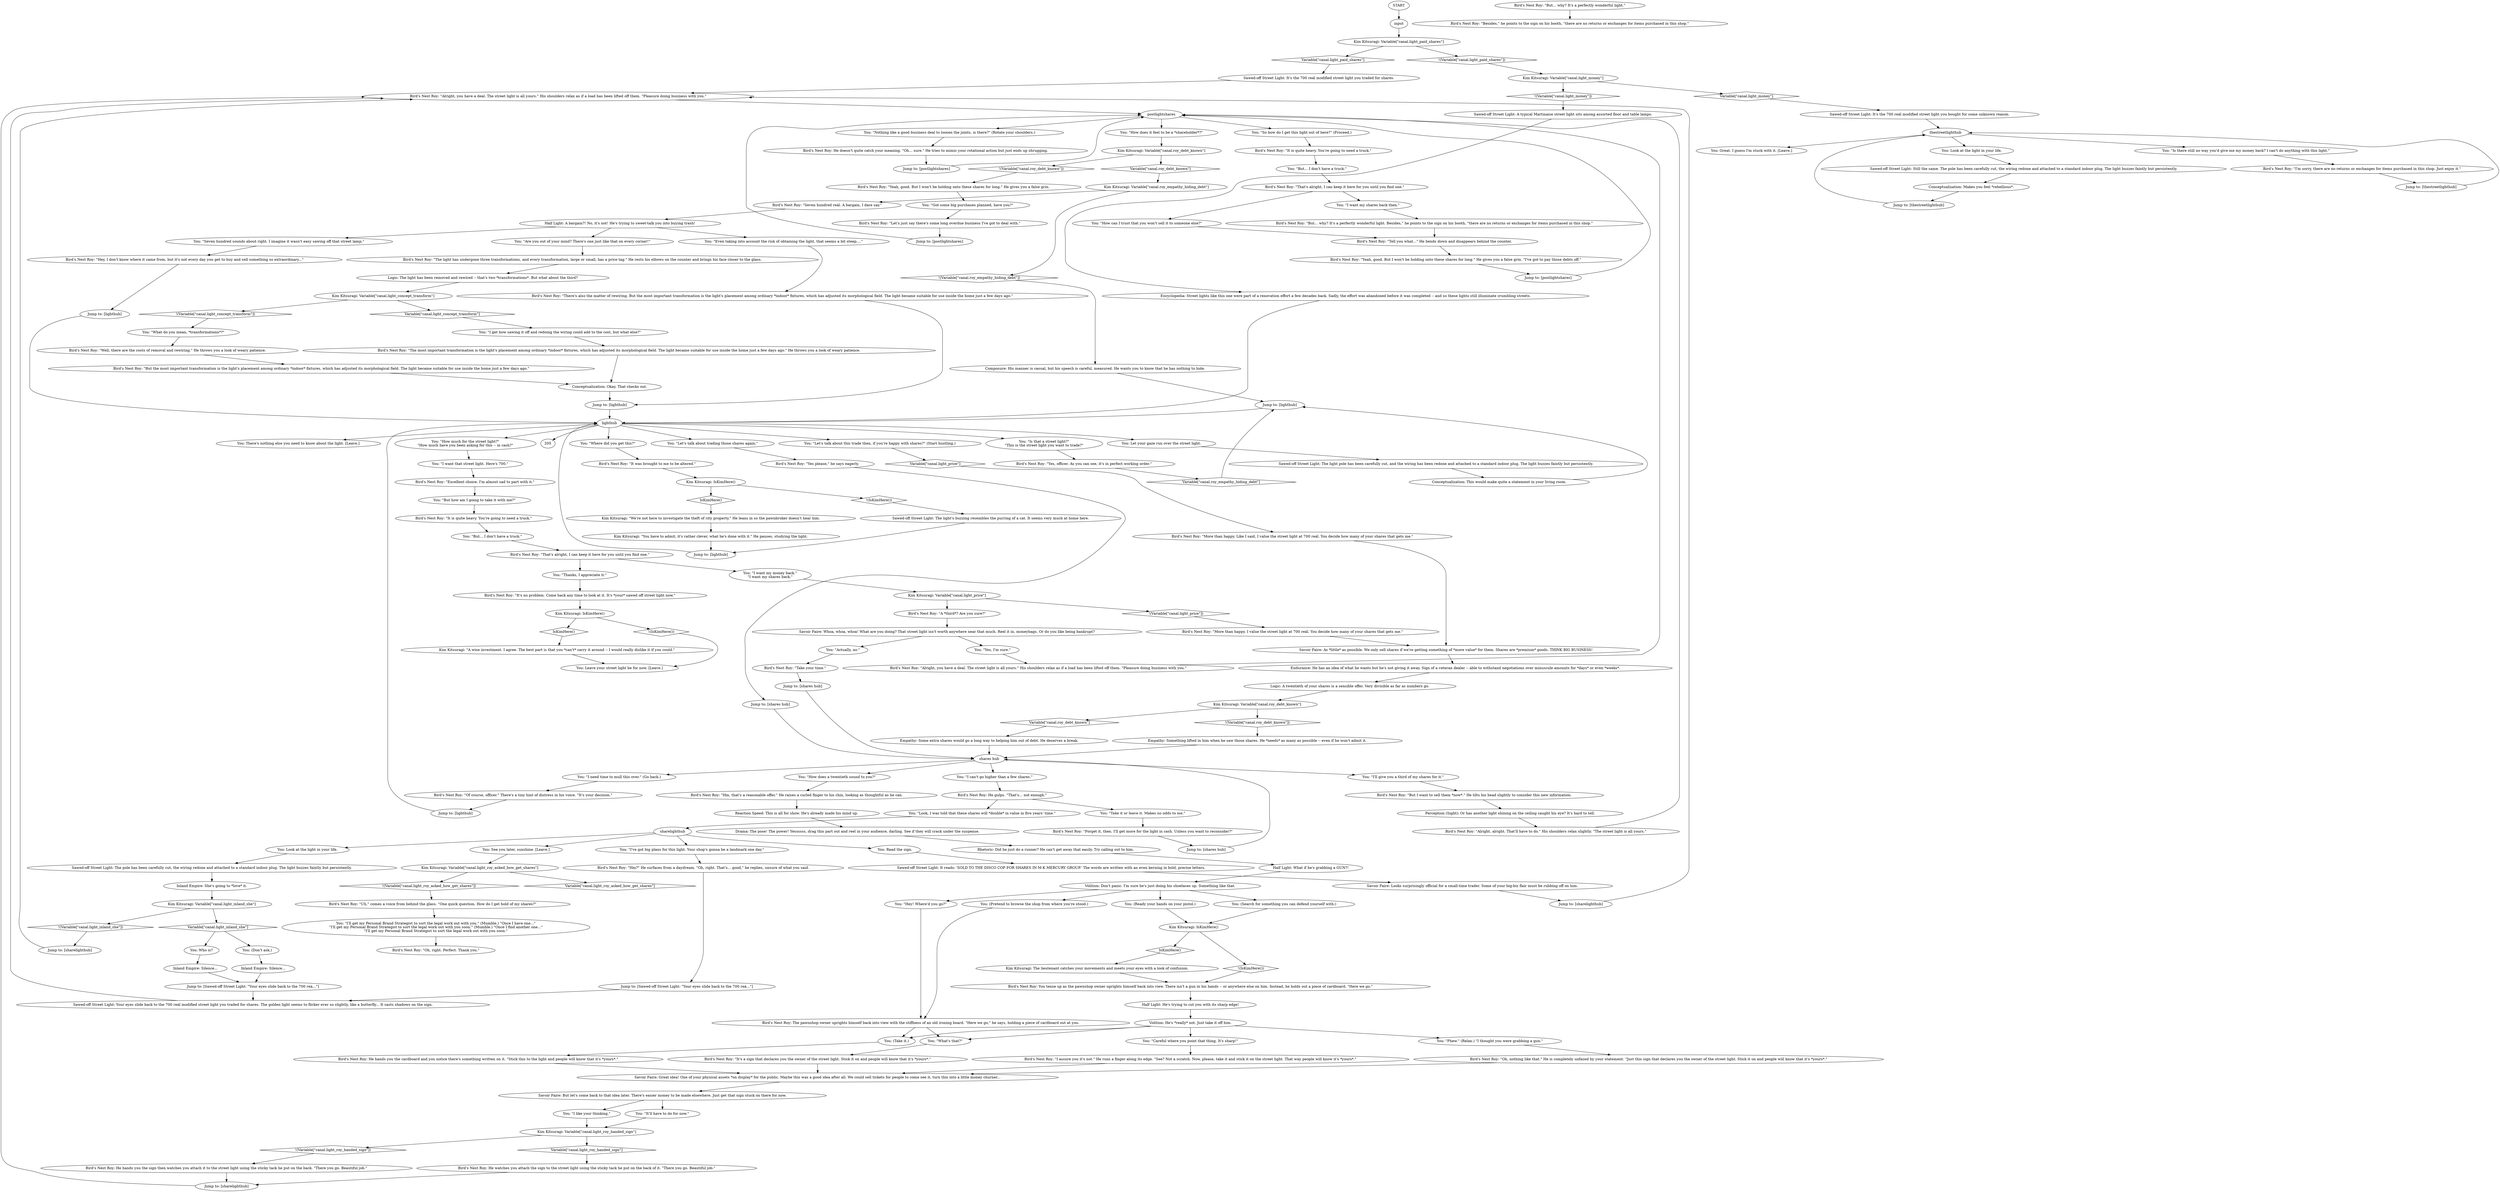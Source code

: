 # PAWNSHOP / SAWED-OFF STREET LIGHT
# You look at and ask Roy about a street light.
# ==================================================
digraph G {
	  0 [label="START"];
	  1 [label="input"];
	  2 [label="Jump to: [lighthub]"];
	  3 [label="Bird's Nest Roy: \"Hm?\" He surfaces from a daydream. \"Oh, right. That's... good,\" he replies, unsure of what you said."];
	  4 [label="Empathy: Something lifted in him when he saw those shares. He *needs* as many as possible -- even if he won't admit it."];
	  5 [label="Kim Kitsuragi: The lieutenant catches your movements and meets your eyes with a look of confusion."];
	  6 [label="Inland Empire: Silence..."];
	  7 [label="Bird's Nest Roy: \"I assure you it's not.\" He runs a finger along its edge. \"See? Not a scratch. Now, please, take it and stick it on the street light. That way people will know it's *yours*.\""];
	  8 [label="Composure: His manner is casual, but his speech is careful, measured. He wants you to know that he has nothing to hide."];
	  9 [label="Bird's Nest Roy: \"Excellent choice. I'm almost sad to part with it.\""];
	  10 [label="Jump to: [Sawed-off Street Light: \"Your eyes slide back to the 700 reá...\"]"];
	  11 [label="You: Leave your street light be for now. [Leave.]"];
	  12 [label="Bird's Nest Roy: \"More than happy. I value the street light at 700 reál. You decide how many of your shares that gets me.\""];
	  13 [label="You: \"Actually, no.\""];
	  14 [label="Sawed-off Street Light: The pole has been carefully cut, the wiring redone and attached to a standard indoor plug. The light buzzes faintly but persistently."];
	  15 [label="You: \"I've got big plans for this light. Your shop's gonna be a landmark one day.\""];
	  16 [label="You: (Pretend to browse the shop from where you're stood.)"];
	  17 [label="Bird's Nest Roy: \"Yeah, good. But I won't be holding onto these shares for long.\" He gives you a false grin."];
	  18 [label="Half Light: He's trying to cut you with its sharp edge!"];
	  19 [label="Volition: He's *really* not. Just take it off him."];
	  20 [label="Bird's Nest Roy: \"Oh, right. Perfect. Thank you.\""];
	  21 [label="Kim Kitsuragi: IsKimHere()"];
	  22 [label="IsKimHere()", shape=diamond];
	  23 [label="!(IsKimHere())", shape=diamond];
	  24 [label="You: \"Even taking into account the risk of obtaining the light, that seems a bit steep....\""];
	  25 [label="Conceptualization: This would make quite a statement in your living room."];
	  26 [label="You: \"But... I don't have a truck.\""];
	  27 [label="Kim Kitsuragi: IsKimHere()"];
	  28 [label="IsKimHere()", shape=diamond];
	  29 [label="!(IsKimHere())", shape=diamond];
	  30 [label="Bird's Nest Roy: \"Yes please,\" he says eagerly."];
	  31 [label="lighthub"];
	  32 [label="Kim Kitsuragi: \"You have to admit, it's rather clever, what he's done with it.\" He pauses, studying the light."];
	  33 [label="Perception (Sight): Or has another light shining on the ceiling caught his eye? It's hard to tell."];
	  34 [label="Half Light: What if he's grabbing a GUN?!"];
	  35 [label="Jump to: [postlightshares]"];
	  36 [label="You: (Search for something you can defend yourself with.)"];
	  37 [label="You: \"Careful where you point that thing. It's sharp!\""];
	  38 [label="Kim Kitsuragi: Variable[\"canal.light_concept_transform\"]"];
	  39 [label="Variable[\"canal.light_concept_transform\"]", shape=diamond];
	  40 [label="!(Variable[\"canal.light_concept_transform\"])", shape=diamond];
	  41 [label="You: \"Where did you get this?\""];
	  42 [label="Jump to: [lighthub]"];
	  43 [label="You: (Ready your hands on your pistol.)"];
	  44 [label="Bird's Nest Roy: \"That's alright, I can keep it here for you until you find one.\""];
	  45 [label="Bird's Nest Roy: He doesn't quite catch your meaning. \"Oh... sure.\" He tries to mimic your rotational action but just ends up shrugging."];
	  46 [label="Bird's Nest Roy: He watches you attach the sign to the street light using the sticky tack he put on the back of it. \"There you go. Beautiful job.\""];
	  47 [label="You: Let your gaze run over the street light."];
	  48 [label="You: \"Are you out of your mind? There's one just like that on every corner!\""];
	  49 [label="You: \"Seven hundred sounds about right. I imagine it wasn't easy sawing off that street lamp.\""];
	  50 [label="You: \"Thanks, I appreciate it.\""];
	  51 [label="Sawed-off Street Light: It's the 700 reál modified street light you bought for some unknown reason."];
	  52 [label="You: \"I'll give you a third of my shares for it.\""];
	  53 [label="Bird's Nest Roy: \"Alright, you have a deal. The street light is all yours.\" His shoulders relax as if a load has been lifted off them. \"Pleasure doing business with you.\""];
	  54 [label="Kim Kitsuragi: Variable[\"canal.light_paid_shares\"]"];
	  55 [label="Variable[\"canal.light_paid_shares\"]", shape=diamond];
	  56 [label="!(Variable[\"canal.light_paid_shares\"])", shape=diamond];
	  57 [label="You: Who is?"];
	  58 [label="You: \"How can I trust that you won't sell it to someone else?\""];
	  59 [label="You: \"I want my shares back then.\""];
	  60 [label="Bird's Nest Roy: \"It is quite heavy. You're going to need a truck.\""];
	  61 [label="You: \"Got some big purchases planned, have you?\""];
	  62 [label="You: \"Let's talk about trading those shares again.\""];
	  63 [label="Jump to: [shares hub]"];
	  64 [label="Half Light: A bargain?! No, it's not! He's trying to sweet-talk you into buying trash!"];
	  65 [label="Bird's Nest Roy: \"Well, there are the costs of removal and rewiring.\" He throws you a look of weary patience."];
	  66 [label="Sawed-off Street Light: Your eyes slide back to the 700 reál modified street light you traded for shares. The golden light seems to flicker ever so slightly, like a butterfly... It casts shadows on the sign."];
	  67 [label="Jump to: [thestreetlighthub]"];
	  68 [label="You: \"Take it or leave it. Makes no odds to me.\""];
	  69 [label="You: Read the sign."];
	  70 [label="Kim Kitsuragi: Variable[\"canal.roy_debt_known\"]"];
	  71 [label="Variable[\"canal.roy_debt_known\"]", shape=diamond];
	  72 [label="!(Variable[\"canal.roy_debt_known\"])", shape=diamond];
	  73 [label="Bird's Nest Roy: The pawnshop owner uprights himself back into view with the stiffness of an old ironing board. \"Here we go,\" he says, holding a piece of cardboard out at you."];
	  74 [label="Bird's Nest Roy: \"Let's just say there's some long overdue business I've got to deal with.\""];
	  75 [label="Sawed-off Street Light: The light pole has been carefully cut, and the wiring has been redone and attached to a standard indoor plug. The light buzzes faintly but persistently."];
	  76 [label="Kim Kitsuragi: \"We're not here to investigate the theft of city property.\" He leans in so the pawnbroker doesn't hear him."];
	  77 [label="Jump to: [lighthub]"];
	  78 [label="You: \"What do you mean, *transformations*?\""];
	  79 [label="Bird's Nest Roy: \"The most important transformation is the light's placement among ordinary *indoor* fixtures, which has adjusted its morphological field. The light became suitable for use inside the home just a few days ago.\" He throws you a look of weary patience."];
	  80 [label="Bird's Nest Roy: He gulps. \"That's... not enough.\""];
	  81 [label="Jump to: [shares hub]"];
	  82 [label="Bird's Nest Roy: \"But... why? It's a perfectly wonderful light. Besides,\" he points to the sign on his booth, \"there are no returns or exchanges for items purchased in this shop.\""];
	  83 [label="Volition: Don't panic. I'm sure he's just doing his shoelaces up. Something like that."];
	  84 [label="You: \"I like your thinking.\""];
	  85 [label="You: \"I'll get my Personal Brand Strategist to sort the legal work out with you.\" (Mumble.) \"Once I have one...\"\n\"I'll get my Personal Brand Strategist to sort the legal work out with you soon.\" (Mumble.) \"Once I find another one...\"\n\"I'll get my Personal Brand Strategist to sort the legal work out with you soon.\""];
	  86 [label="Jump to: [Sawed-off Street Light: \"Your eyes slide back to the 700 reá...\"]"];
	  87 [label="You: \"Let's talk about this trade then, if you're happy with shares?\" (Start hustling.)"];
	  88 [label="Logic: A twentieth of your shares is a sensible offer. Very divisible as far as numbers go."];
	  89 [label="You: \"How does a twentieth sound to you?\""];
	  90 [label="Savoir Faire: As *little* as possible. We only sell shares if we're getting something of *more value* for them. Shares are *premium* goods. THINK BIG BUSINESS!"];
	  91 [label="Bird's Nest Roy: \"Take your time.\""];
	  92 [label="Sawed-off Street Light: It's the 700 reál modified street light you traded for shares."];
	  93 [label="You: \"Hey! Where'd you go?\""];
	  94 [label="Logic: The light has been removed and rewired -- that's two *transformations*. But what about the third?"];
	  95 [label="Jump to: [lighthub]"];
	  96 [label="Conceptualization: Makes you feel *rebellious*."];
	  97 [label="Savoir Faire: Whoa, whoa, whoa! What are you doing? That street light isn't worth anywhere near that much. Reel it in, moneybags. Or do you like being bankrupt?"];
	  98 [label="Bird's Nest Roy: \"Forget it, then. I'll get more for the light in cash. Unless you want to reconsider?\""];
	  99 [label="Sawed-off Street Light: It reads: 'SOLD TO THE DISCO COP FOR SHARES IN M-K MERCURY GROUP.' The words are written with an even kerning in bold, precise letters."];
	  100 [label="Bird's Nest Roy: \"Yes, officer. As you can see, it's in perfect working order.\""];
	  101 [label="You: There's nothing else you need to know about the light. [Leave.]"];
	  102 [label="Bird's Nest Roy: \"It is quite heavy. You're going to need a truck.\""];
	  103 [label="You: \"But... I don't have a truck.\""];
	  104 [label="Jump to: [thestreetlighthub]"];
	  105 [label="Kim Kitsuragi: IsKimHere()"];
	  106 [label="IsKimHere()", shape=diamond];
	  107 [label="!(IsKimHere())", shape=diamond];
	  108 [label="Bird's Nest Roy: \"Hm, that's a reasonable offer.\" He raises a curled finger to his chin, looking as thoughtful as he can."];
	  109 [label="You: \"I can't go higher than a few shares.\""];
	  110 [label="Savoir Faire: Looks surprisingly official for a small-time trader. Some of your big-biz flair must be rubbing off on him."];
	  111 [label="Kim Kitsuragi: Variable[\"canal.light_inland_she\"]"];
	  112 [label="Variable[\"canal.light_inland_she\"]", shape=diamond];
	  113 [label="!(Variable[\"canal.light_inland_she\"])", shape=diamond];
	  114 [label="Savoir Faire: But let's come back to that idea later. There's easier money to be made elsewhere. Just get that sign stuck on there for now."];
	  115 [label="Bird's Nest Roy: \"It's a sign that declares you the owner of the street light. Stick it on and people will know that it's *yours*.\""];
	  116 [label="Bird's Nest Roy: He hands you the sign then watches you attach it to the street light using the sticky tack he put on the back. \"There you go. Beautiful job.\""];
	  117 [label="Sawed-off Street Light: A typical Martinaise street light sits among assorted floor and table lamps."];
	  118 [label="Bird's Nest Roy: \"Besides,\" he points to the sign on his booth, \"there are no returns or exchanges for items purchased in this shop.\""];
	  119 [label="Kim Kitsuragi: Variable[\"canal.light_money\"]"];
	  120 [label="Variable[\"canal.light_money\"]", shape=diamond];
	  121 [label="!(Variable[\"canal.light_money\"])", shape=diamond];
	  122 [label="You: \"Is there still no way you'd give me my money back? I can't do anything with this light.\""];
	  123 [label="You: \"Look, I was told that these shares will *double* in value in five years' time.\""];
	  124 [label="Jump to: [postlightshares]"];
	  125 [label="You: \"What's that?\""];
	  126 [label="Jump to: [shares hub]"];
	  127 [label="Jump to: [lighthub]"];
	  128 [label="You: \"But how am I going to take it with me?\""];
	  129 [label="You: \"I need time to mull this over.\" (Go back.)"];
	  130 [label="You: \"Yes, I'm sure.\""];
	  131 [label="You: \"So how do I get this light out of here?\" (Proceed.)"];
	  132 [label="Empathy: Some extra shares would go a long way to helping him out of debt. He deserves a break."];
	  133 [label="Bird's Nest Roy: He hands you the cardboard and you notice there's something written on it. \"Stick this to the light and people will know that it's *yours*.\""];
	  134 [label="Bird's Nest Roy: \"Oh, nothing like that.\" He is completely unfazed by your statement. \"Just this sign that declares you the owner of the street light. Stick it on and people will know that it's *yours*.\""];
	  135 [label="You: \"Is that a street light?\"\n\"This is the street light you want to trade?\""];
	  136 [label="Kim Kitsuragi: \"A wise investment. I agree. The best part is that you *can't* carry it around -- I would really dislike it if you could.\""];
	  137 [label="Bird's Nest Roy: \"Of course, officer.\" There's a tiny hint of distress in his voice. \"It's your decision.\""];
	  138 [label="You: Look at the light in your life."];
	  139 [label="You: (Don't ask.)"];
	  140 [label="You: (Take it.)"];
	  141 [label="Kim Kitsuragi: Variable[\"canal.light_roy_handed_sign\"]"];
	  142 [label="Variable[\"canal.light_roy_handed_sign\"]", shape=diamond];
	  143 [label="!(Variable[\"canal.light_roy_handed_sign\"])", shape=diamond];
	  144 [label="Sawed-off Street Light: Still the same. The pole has been carefully cut, the wiring redone and attached to a standard indoor plug. The light buzzes faintly but persistently."];
	  145 [label="Jump to: [sharelighthub]"];
	  146 [label="Endurance: He has an idea of what he wants but he's not giving it away. Sign of a veteran dealer -- able to withstand negotiations over minuscule amounts for *days* or even *weeks*."];
	  147 [label="Inland Empire: Silence..."];
	  148 [label="Bird's Nest Roy: \"Tell you what...\" He bends down and disappears behind the counter."];
	  149 [label="Jump to: [sharelighthub]"];
	  150 [label="You: \"It'll have to do for now.\""];
	  151 [label="Bird's Nest Roy: You tense up as the pawnshop owner uprights himself back into view. There isn't a gun in his hands -- or anywhere else on him. Instead, he holds out a piece of cardboard. \"Here we go.\""];
	  152 [label="You: \"Phew.\" (Relax.) \"I thought you were grabbing a gun.\""];
	  153 [label="Bird's Nest Roy: \"Uh,\" comes a voice from behind the glass. \"One quick question. How do I get hold of my shares?\""];
	  154 [label="Bird's Nest Roy: \"The light has undergone three transformations, and every transformation, large or small, has a price tag.\" He rests his elbows on the counter and brings his face closer to the glass."];
	  155 [label="Bird's Nest Roy: \"Hey, I don't know where it came from, but it's not every day you get to buy and sell something so extraordinary...\""];
	  156 [label="You: \"I want my money back.\"\n\"I want my shares back.\""];
	  157 [label="thestreetlighthub"];
	  158 [label="Bird's Nest Roy: \"More than happy. Like I said, I value the street light at 700 reál. You decide how many of your shares that gets me.\""];
	  159 [label="Jump to: [sharelighthub]"];
	  160 [label="postlightshares"];
	  161 [label="Jump to: [postlightshares]"];
	  162 [label="Savoir Faire: Great idea! One of your physical assets *on display* for the public. Maybe this was a good idea after all. We could sell tickets for people to come see it, turn this into a little money churner..."];
	  163 [label="Bird's Nest Roy: \"It was brought to me to be altered.\""];
	  164 [label="You: \"How much for the street light?\"\n\"How much have you been asking for this -- in cash?\""];
	  165 [label="Bird's Nest Roy: \"There's also the matter of rewiring. But the most important transformation is the light's placement among ordinary *indoor* fixtures, which has adjusted its morphological field. The light became suitable for use inside the home just a few days ago.\""];
	  166 [label="You: Great. I guess I'm stuck with it. [Leave.]"];
	  167 [label="You: Look at the light in your life."];
	  168 [label="Bird's Nest Roy: \"Alright, alright. That'll have to do.\" His shoulders relax slightly. \"The street light is all yours.\""];
	  169 [label="You: \"How does it feel to be a *shareholder*?\""];
	  170 [label="Kim Kitsuragi: Variable[\"canal.light_roy_asked_how_get_shares\"]"];
	  171 [label="Variable[\"canal.light_roy_asked_how_get_shares\"]", shape=diamond];
	  172 [label="!(Variable[\"canal.light_roy_asked_how_get_shares\"])", shape=diamond];
	  173 [label="Bird's Nest Roy: \"But the most important transformation is the light's placement among ordinary *indoor* fixtures, which has adjusted its morphological field. The light became suitable for use inside the home just a few days ago.\""];
	  174 [label="Bird's Nest Roy: \"It's no problem. Come back any time to look at it. It's *your* sawed off street light now.\""];
	  175 [label="Bird's Nest Roy: \"I'm sorry, there are no returns or exchanges for items purchased in this shop. Just enjoy it.\""];
	  176 [label="Inland Empire: She's going to *love* it."];
	  177 [label="You: See you later, sunshine. [Leave.]"];
	  178 [label="You: \"Nothing like a good business deal to loosen the joints, is there?\" (Rotate your shoulders.)"];
	  179 [label="You: \"I get how sawing it off and redoing the wiring could add to the cost, but what else?\""];
	  180 [label="Bird's Nest Roy: \"That's alright, I can keep it here for you until you find one.\""];
	  181 [label="Encyclopedia: Street lights like this one were part of a renovation effort a few decades back. Sadly, the effort was abandoned before it was completed -- and so these lights still illuminate crumbling streets."];
	  182 [label="Conceptualization: Okay. That checks out."];
	  183 [label="shares hub"];
	  184 [label="Reaction Speed: This is all for show. He's already made his mind up."];
	  185 [label="Drama: The pose! The power! Yessssss, drag this part out and reel in your audience, darling. See if they will crack under the suspense."];
	  186 [label="Kim Kitsuragi: Variable[\"canal.roy_debt_known\"]"];
	  187 [label="Variable[\"canal.roy_debt_known\"]", shape=diamond];
	  188 [label="!(Variable[\"canal.roy_debt_known\"])", shape=diamond];
	  189 [label="Sawed-off Street Light: The light's buzzing resembles the purring of a cat. It seems very much at home here."];
	  190 [label="Bird's Nest Roy: \"But... why? It's a perfectly wonderful light.\""];
	  191 [label="Kim Kitsuragi: Variable[\"canal.light_price\"]"];
	  192 [label="Variable[\"canal.light_price\"]", shape=diamond];
	  193 [label="!(Variable[\"canal.light_price\"])", shape=diamond];
	  194 [label="Bird's Nest Roy: \"A *third*? Are you sure?\""];
	  195 [label="Bird's Nest Roy: \"But I want to sell them *now*.\" He tilts his head slightly to consider this new information."];
	  196 [label="sharelighthub"];
	  197 [label="Bird's Nest Roy: \"Alright, you have a deal. The street light is all yours.\" His shoulders relax as if a load has been lifted off them. \"Pleasure doing business with you.\""];
	  198 [label="Rhetoric: Did he just do a runner? He can't get away that easily. Try calling out to him."];
	  199 [label="Bird's Nest Roy: \"Yeah, good. But I won't be holding onto these shares for long.\" He gives you a false grin. \"I've got to pay those debts off.\""];
	  200 [label="Kim Kitsuragi: Variable[\"canal.roy_empathy_hiding_debt\"]"];
	  201 [label="Variable[\"canal.roy_empathy_hiding_debt\"]", shape=diamond];
	  202 [label="!(Variable[\"canal.roy_empathy_hiding_debt\"])", shape=diamond];
	  203 [label="Bird's Nest Roy: \"Seven hundred reál. A bargain, I dare say.\""];
	  204 [label="You: \"I want that street light. Here's 700.\""];
	  0 -> 1
	  1 -> 54
	  2 -> 31
	  3 -> 10
	  4 -> 183
	  5 -> 151
	  6 -> 86
	  7 -> 162
	  8 -> 127
	  9 -> 128
	  10 -> 66
	  12 -> 90
	  13 -> 91
	  14 -> 176
	  15 -> 3
	  16 -> 73
	  17 -> 61
	  18 -> 19
	  19 -> 152
	  19 -> 125
	  19 -> 140
	  19 -> 37
	  21 -> 22
	  21 -> 23
	  22 -> 76
	  23 -> 189
	  24 -> 165
	  25 -> 127
	  26 -> 44
	  27 -> 28
	  27 -> 29
	  28 -> 5
	  29 -> 151
	  30 -> 63
	  31 -> 164
	  31 -> 101
	  31 -> 135
	  31 -> 41
	  31 -> 205
	  31 -> 47
	  31 -> 87
	  31 -> 62
	  32 -> 77
	  33 -> 168
	  34 -> 83
	  35 -> 160
	  36 -> 27
	  37 -> 7
	  38 -> 40
	  38 -> 39
	  39 -> 179
	  40 -> 78
	  41 -> 163
	  42 -> 31
	  43 -> 27
	  44 -> 58
	  44 -> 59
	  45 -> 35
	  46 -> 149
	  47 -> 75
	  48 -> 154
	  49 -> 155
	  50 -> 174
	  51 -> 157
	  52 -> 195
	  53 -> 160
	  54 -> 56
	  54 -> 55
	  55 -> 92
	  56 -> 119
	  57 -> 147
	  58 -> 148
	  59 -> 82
	  60 -> 26
	  61 -> 74
	  62 -> 30
	  63 -> 183
	  64 -> 48
	  64 -> 24
	  64 -> 49
	  65 -> 173
	  66 -> 197
	  67 -> 157
	  68 -> 98
	  69 -> 99
	  70 -> 72
	  70 -> 71
	  71 -> 132
	  72 -> 4
	  73 -> 140
	  73 -> 125
	  74 -> 161
	  75 -> 25
	  76 -> 32
	  77 -> 31
	  78 -> 65
	  79 -> 182
	  80 -> 123
	  80 -> 68
	  81 -> 183
	  82 -> 148
	  83 -> 16
	  83 -> 43
	  83 -> 36
	  83 -> 93
	  84 -> 141
	  85 -> 20
	  86 -> 66
	  87 -> 192
	  88 -> 70
	  89 -> 108
	  90 -> 146
	  91 -> 81
	  92 -> 197
	  93 -> 73
	  94 -> 38
	  95 -> 31
	  96 -> 67
	  97 -> 130
	  97 -> 13
	  98 -> 126
	  99 -> 110
	  100 -> 201
	  102 -> 103
	  103 -> 180
	  104 -> 157
	  105 -> 106
	  105 -> 107
	  106 -> 136
	  107 -> 11
	  108 -> 184
	  109 -> 80
	  110 -> 145
	  111 -> 112
	  111 -> 113
	  112 -> 57
	  112 -> 139
	  113 -> 159
	  114 -> 84
	  114 -> 150
	  115 -> 162
	  116 -> 149
	  117 -> 181
	  119 -> 120
	  119 -> 121
	  120 -> 51
	  121 -> 117
	  122 -> 175
	  123 -> 196
	  124 -> 160
	  125 -> 115
	  126 -> 183
	  127 -> 31
	  128 -> 102
	  129 -> 137
	  130 -> 53
	  131 -> 60
	  132 -> 183
	  133 -> 162
	  134 -> 162
	  135 -> 100
	  136 -> 11
	  137 -> 2
	  138 -> 14
	  139 -> 6
	  140 -> 133
	  141 -> 142
	  141 -> 143
	  142 -> 46
	  143 -> 116
	  144 -> 96
	  145 -> 197
	  146 -> 88
	  147 -> 86
	  148 -> 199
	  149 -> 197
	  150 -> 141
	  151 -> 18
	  152 -> 134
	  153 -> 85
	  154 -> 94
	  155 -> 42
	  156 -> 191
	  157 -> 122
	  157 -> 166
	  157 -> 167
	  158 -> 90
	  159 -> 197
	  160 -> 169
	  160 -> 178
	  160 -> 131
	  161 -> 160
	  162 -> 114
	  163 -> 21
	  164 -> 204
	  165 -> 95
	  167 -> 144
	  168 -> 160
	  169 -> 186
	  170 -> 171
	  170 -> 172
	  172 -> 153
	  173 -> 182
	  174 -> 105
	  175 -> 104
	  176 -> 111
	  177 -> 170
	  178 -> 45
	  179 -> 79
	  180 -> 50
	  180 -> 156
	  181 -> 31
	  182 -> 95
	  183 -> 89
	  183 -> 129
	  183 -> 52
	  183 -> 109
	  184 -> 185
	  185 -> 198
	  186 -> 187
	  186 -> 188
	  187 -> 200
	  188 -> 17
	  189 -> 77
	  190 -> 118
	  191 -> 193
	  191 -> 194
	  192 -> 158
	  193 -> 12
	  194 -> 97
	  195 -> 33
	  196 -> 177
	  196 -> 138
	  196 -> 69
	  196 -> 15
	  197 -> 160
	  198 -> 34
	  199 -> 124
	  200 -> 202
	  200 -> 203
	  201 -> 127
	  202 -> 8
	  203 -> 64
	  204 -> 9
}


